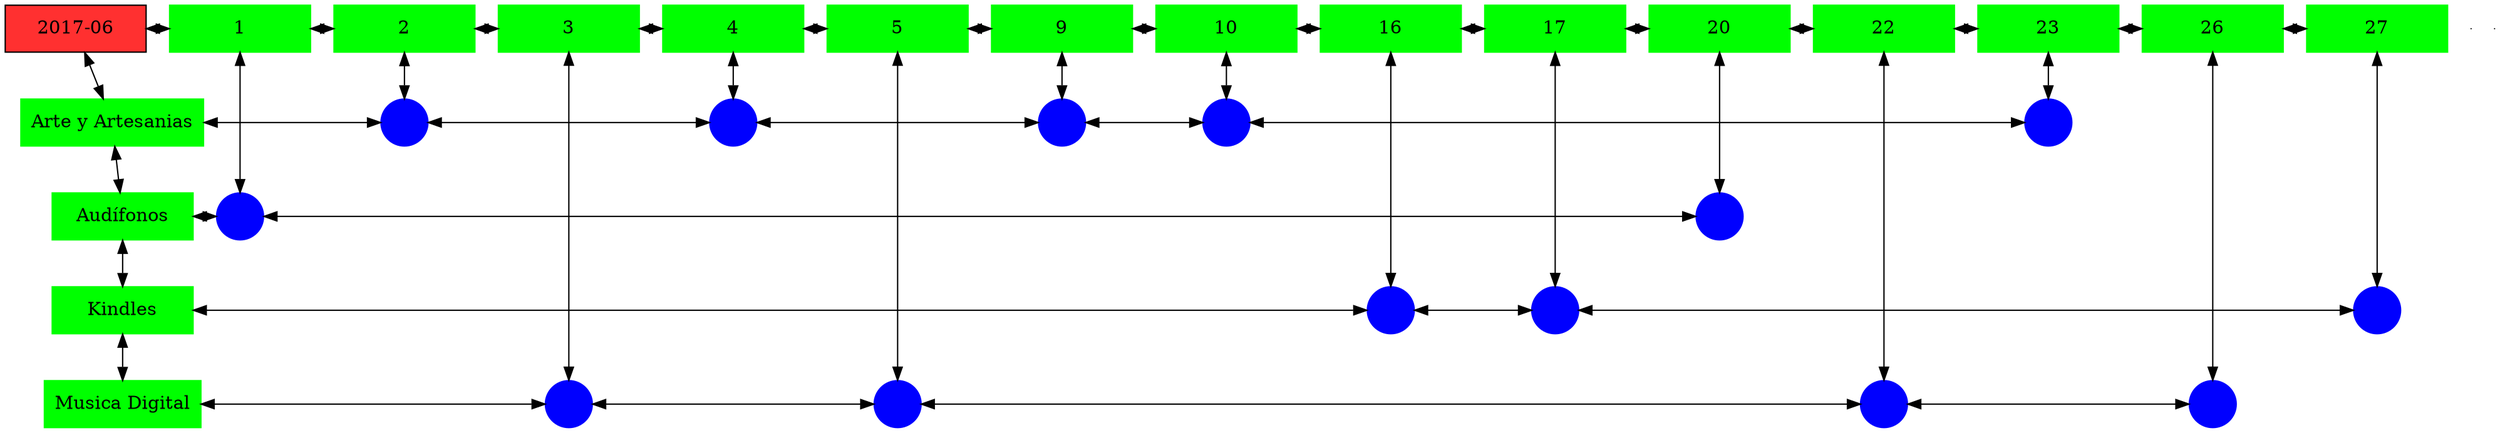 digraph G{
node[shape="box"];
nodeMt[ label = "2017-06", width = 1.5, style = filled, fillcolor = firebrick1, group = 1 ];
e0[ shape = point, width = 0 ];
e1[ shape = point, width = 0 ];
node0xc0022aa140[label="1",color=green,style =filled,width = 1.5 group=1];
nodeMt->node0xc0022aa140[dir="both"];
{rank=same;nodeMt;node0xc0022aa140;}
node0xc0021b5130[label="2",color=green,style =filled,width = 1.5 group=2];
node0xc0022aa140->node0xc0021b5130[dir="both"];
{rank=same;node0xc0022aa140;node0xc0021b5130;}
node0xc001ecbbd0[label="3",color=green,style =filled,width = 1.5 group=3];
node0xc0021b5130->node0xc001ecbbd0[dir="both"];
{rank=same;node0xc0021b5130;node0xc001ecbbd0;}
node0xc0020d4500[label="4",color=green,style =filled,width = 1.5 group=4];
node0xc001ecbbd0->node0xc0020d4500[dir="both"];
{rank=same;node0xc001ecbbd0;node0xc0020d4500;}
node0xc00225ddb0[label="5",color=green,style =filled,width = 1.5 group=5];
node0xc0020d4500->node0xc00225ddb0[dir="both"];
{rank=same;node0xc0020d4500;node0xc00225ddb0;}
node0xc00206d450[label="9",color=green,style =filled,width = 1.5 group=9];
node0xc00225ddb0->node0xc00206d450[dir="both"];
{rank=same;node0xc00225ddb0;node0xc00206d450;}
node0xc001ff2280[label="10",color=green,style =filled,width = 1.5 group=10];
node0xc00206d450->node0xc001ff2280[dir="both"];
{rank=same;node0xc00206d450;node0xc001ff2280;}
node0xc001f057c0[label="16",color=green,style =filled,width = 1.5 group=16];
node0xc001ff2280->node0xc001f057c0[dir="both"];
{rank=same;node0xc001ff2280;node0xc001f057c0;}
node0xc001f78050[label="17",color=green,style =filled,width = 1.5 group=17];
node0xc001f057c0->node0xc001f78050[dir="both"];
{rank=same;node0xc001f057c0;node0xc001f78050;}
node0xc002159b30[label="20",color=green,style =filled,width = 1.5 group=20];
node0xc001f78050->node0xc002159b30[dir="both"];
{rank=same;node0xc001f78050;node0xc002159b30;}
node0xc0021251d0[label="22",color=green,style =filled,width = 1.5 group=22];
node0xc002159b30->node0xc0021251d0[dir="both"];
{rank=same;node0xc002159b30;node0xc0021251d0;}
node0xc001ff3770[label="23",color=green,style =filled,width = 1.5 group=23];
node0xc0021251d0->node0xc001ff3770[dir="both"];
{rank=same;node0xc0021251d0;node0xc001ff3770;}
node0xc0020d46e0[label="26",color=green,style =filled,width = 1.5 group=26];
node0xc001ff3770->node0xc0020d46e0[dir="both"];
{rank=same;node0xc001ff3770;node0xc0020d46e0;}
node0xc0021b46e0[label="27",color=green,style =filled,width = 1.5 group=27];
node0xc0020d46e0->node0xc0021b46e0[dir="both"];
{rank=same;node0xc0020d46e0;node0xc0021b46e0;}
node0xc001ff2230[label="Arte y Artesanias",color=green,style =filled width = 1.5 group=1];
node0xc0021add80[label="",color=blue,style =filled, width = 0.5 group=2 shape=circle];
node0xc001ff2230->node0xc0021add80[dir="both"];
{rank=same;node0xc001ff2230;node0xc0021add80;}
node0xc0020d8280[label="",color=blue,style =filled, width = 0.5 group=4 shape=circle];
node0xc0021add80->node0xc0020d8280[dir="both"];
{rank=same;node0xc0020d8280;node0xc0021add80;}
node0xc002065e80[label="",color=blue,style =filled, width = 0.5 group=9 shape=circle];
node0xc0020d8280->node0xc002065e80[dir="both"];
{rank=same;node0xc002065e80;node0xc0020d8280;}
node0xc001fdd980[label="",color=blue,style =filled, width = 0.5 group=10 shape=circle];
node0xc002065e80->node0xc001fdd980[dir="both"];
{rank=same;node0xc001fdd980;node0xc002065e80;}
node0xc001ff8900[label="",color=blue,style =filled, width = 0.5 group=23 shape=circle];
node0xc001fdd980->node0xc001ff8900[dir="both"];
{rank=same;node0xc001ff8900;node0xc001fdd980;}
node0xc002159ae0[label="Audífonos",color=green,style =filled width = 1.5 group=1];
node0xc002299600[label="",color=blue,style =filled, width = 0.5 group=1 shape=circle];
node0xc002159ae0->node0xc002299600[dir="both"];
{rank=same;node0xc002159ae0;node0xc002299600;}
node0xc002157b00[label="",color=blue,style =filled, width = 0.5 group=20 shape=circle];
node0xc002299600->node0xc002157b00[dir="both"];
{rank=same;node0xc002157b00;node0xc002299600;}
node0xc001f05770[label="Kindles",color=green,style =filled width = 1.5 group=1];
node0xc001f01680[label="",color=blue,style =filled, width = 0.5 group=16 shape=circle];
node0xc001f05770->node0xc001f01680[dir="both"];
{rank=same;node0xc001f05770;node0xc001f01680;}
node0xc001f70a80[label="",color=blue,style =filled, width = 0.5 group=17 shape=circle];
node0xc001f01680->node0xc001f70a80[dir="both"];
{rank=same;node0xc001f70a80;node0xc001f01680;}
node0xc0021ad480[label="",color=blue,style =filled, width = 0.5 group=27 shape=circle];
node0xc001f70a80->node0xc0021ad480[dir="both"];
{rank=same;node0xc0021ad480;node0xc001f70a80;}
node0xc001ecbb80[label="Musica Digital",color=green,style =filled width = 1.5 group=1];
node0xc001ed2b00[label="",color=blue,style =filled, width = 0.5 group=3 shape=circle];
node0xc001ecbb80->node0xc001ed2b00[dir="both"];
{rank=same;node0xc001ecbb80;node0xc001ed2b00;}
node0xc002259f00[label="",color=blue,style =filled, width = 0.5 group=5 shape=circle];
node0xc001ed2b00->node0xc002259f00[dir="both"];
{rank=same;node0xc002259f00;node0xc001ed2b00;}
node0xc00212a880[label="",color=blue,style =filled, width = 0.5 group=22 shape=circle];
node0xc002259f00->node0xc00212a880[dir="both"];
{rank=same;node0xc00212a880;node0xc002259f00;}
node0xc0020d8400[label="",color=blue,style =filled, width = 0.5 group=26 shape=circle];
node0xc00212a880->node0xc0020d8400[dir="both"];
{rank=same;node0xc0020d8400;node0xc00212a880;}
node0xc0022aa140->node0xc002299600[dir="both"];
node0xc0021b5130->node0xc0021add80[dir="both"];
node0xc001ecbbd0->node0xc001ed2b00[dir="both"];
node0xc0020d4500->node0xc0020d8280[dir="both"];
node0xc00225ddb0->node0xc002259f00[dir="both"];
node0xc00206d450->node0xc002065e80[dir="both"];
node0xc001ff2280->node0xc001fdd980[dir="both"];
node0xc001f057c0->node0xc001f01680[dir="both"];
node0xc001f78050->node0xc001f70a80[dir="both"];
node0xc002159b30->node0xc002157b00[dir="both"];
node0xc0021251d0->node0xc00212a880[dir="both"];
node0xc001ff3770->node0xc001ff8900[dir="both"];
node0xc0020d46e0->node0xc0020d8400[dir="both"];
node0xc0021b46e0->node0xc0021ad480[dir="both"];
nodeMt->node0xc001ff2230[dir="both"];
node0xc001ff2230->node0xc002159ae0[dir="both"];
node0xc002159ae0->node0xc001f05770[dir="both"];
node0xc001f05770->node0xc001ecbb80[dir="both"];
}
